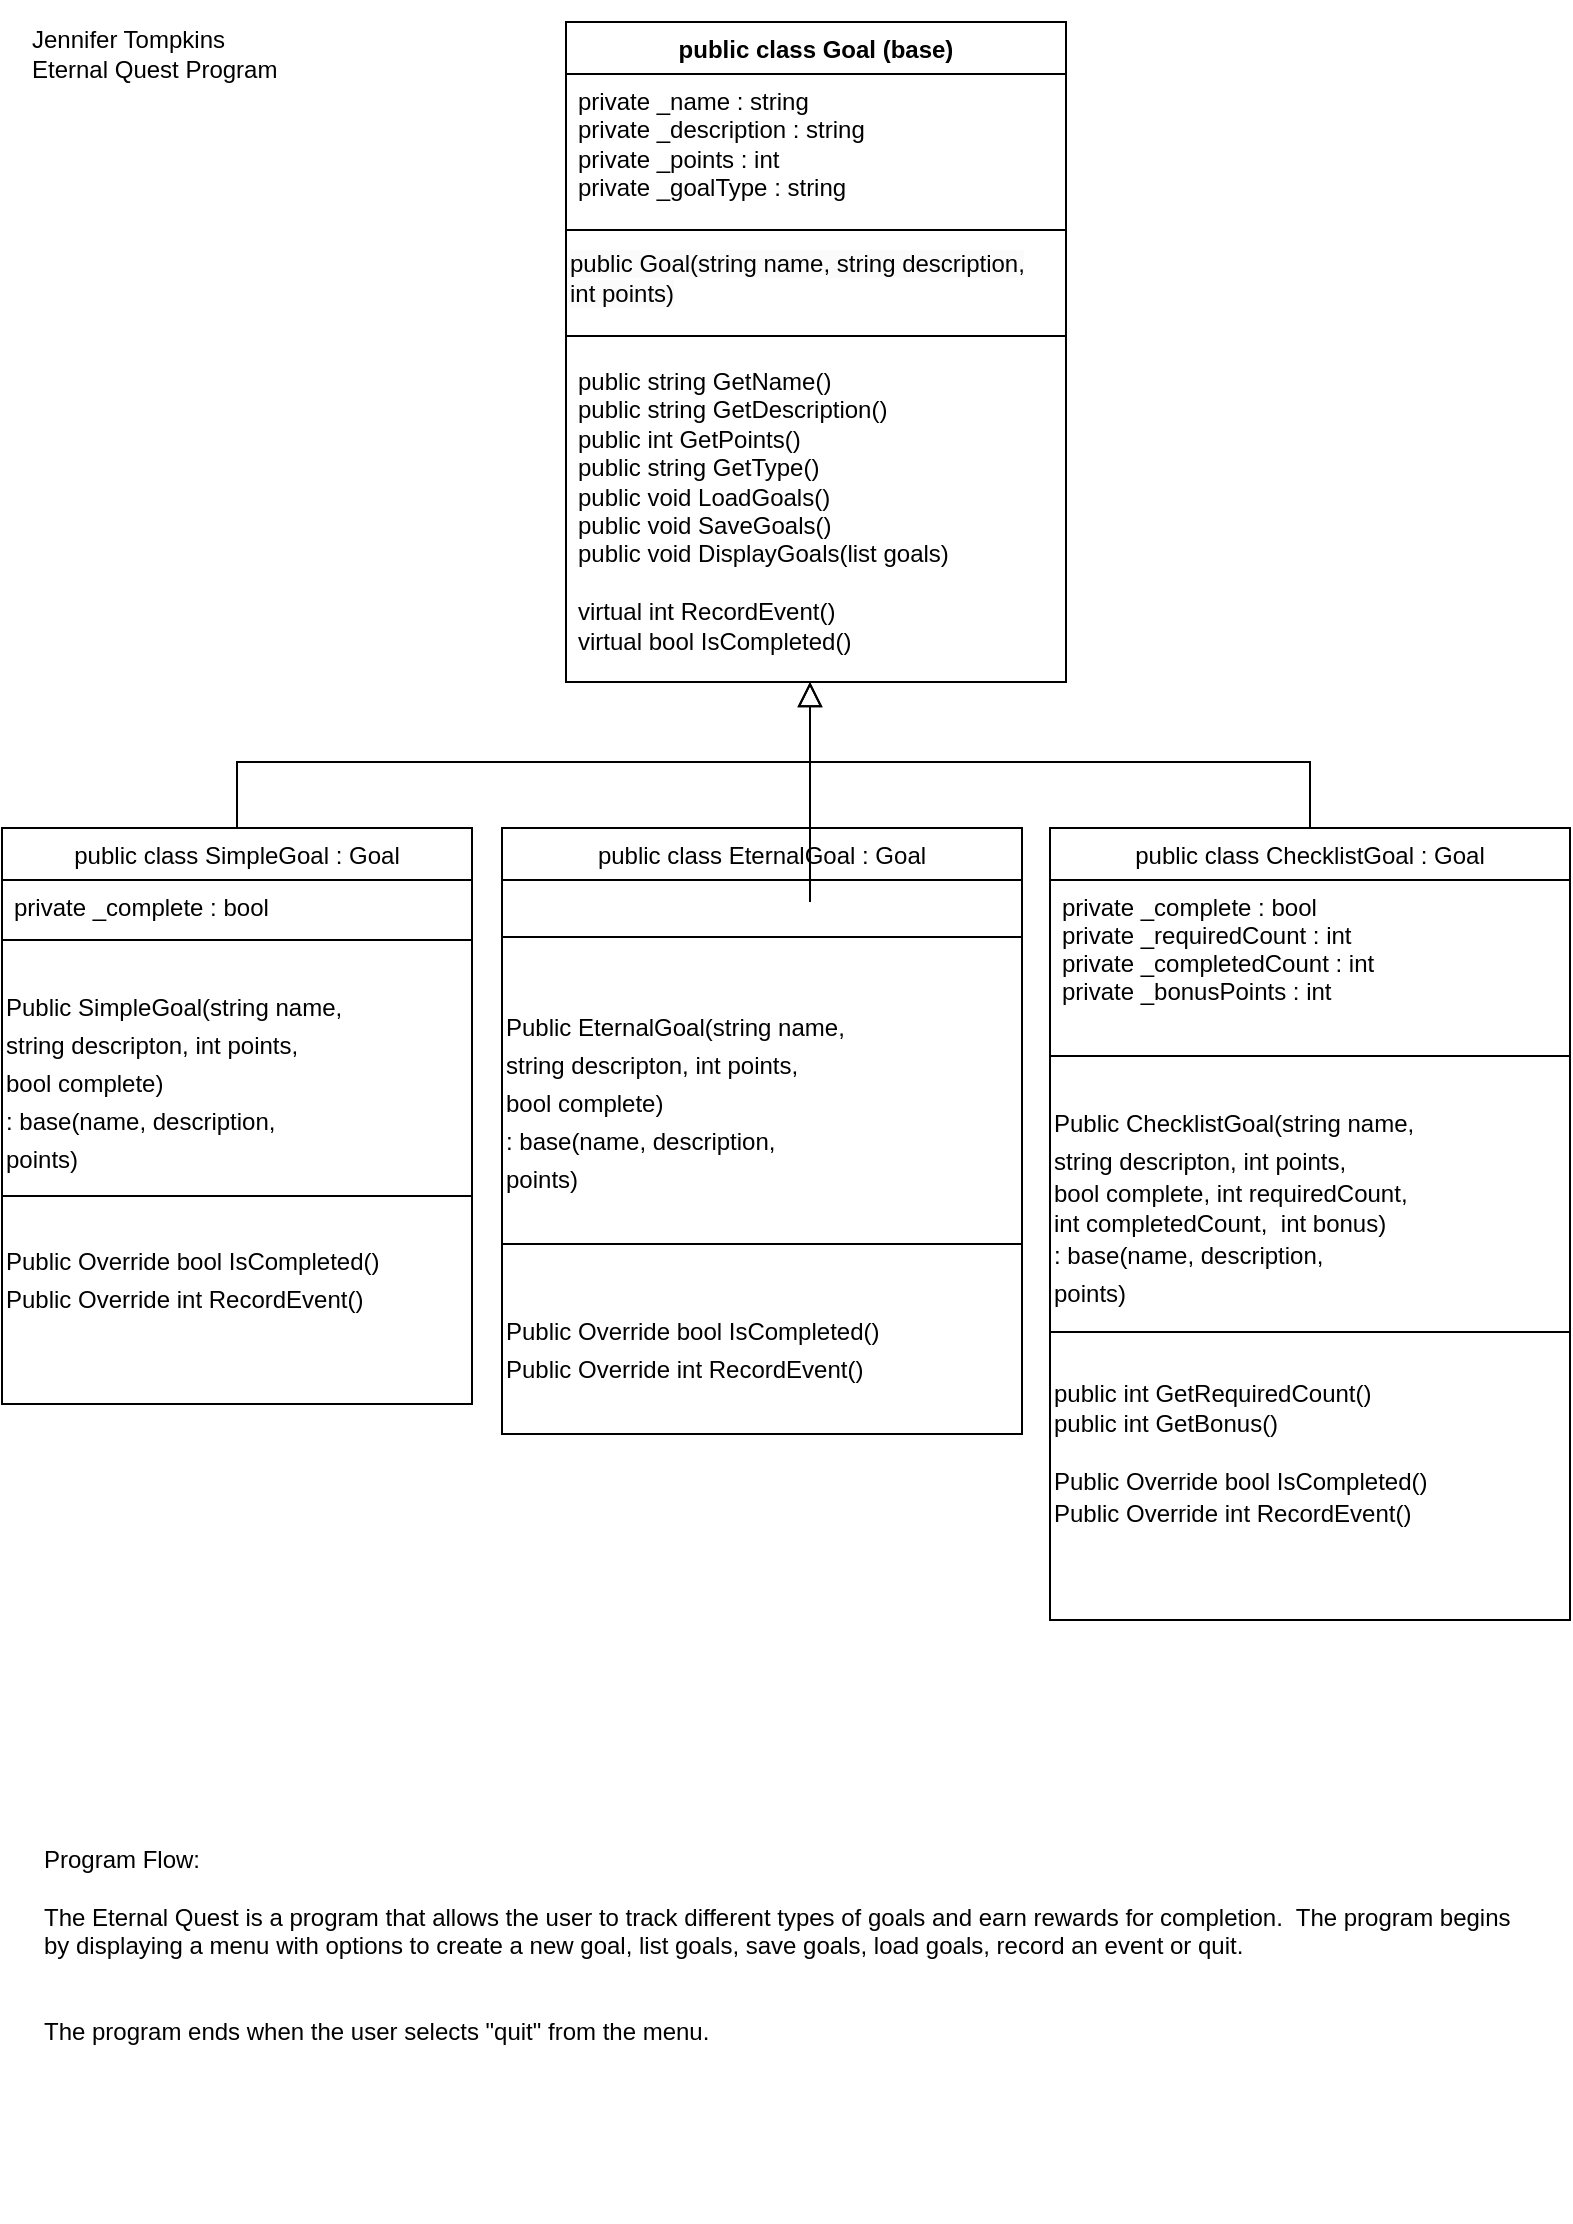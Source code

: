 <mxfile version="21.3.7" type="github">
  <diagram id="C5RBs43oDa-KdzZeNtuy" name="Page-1">
    <mxGraphModel dx="1434" dy="756" grid="0" gridSize="10" guides="1" tooltips="1" connect="1" arrows="1" fold="1" page="1" pageScale="1" pageWidth="827" pageHeight="1169" math="0" shadow="0">
      <root>
        <mxCell id="WIyWlLk6GJQsqaUBKTNV-0" />
        <mxCell id="WIyWlLk6GJQsqaUBKTNV-1" parent="WIyWlLk6GJQsqaUBKTNV-0" />
        <mxCell id="zkfFHV4jXpPFQw0GAbJ--6" value="public class SimpleGoal : Goal" style="swimlane;fontStyle=0;align=center;verticalAlign=top;childLayout=stackLayout;horizontal=1;startSize=26;horizontalStack=0;resizeParent=1;resizeLast=0;collapsible=1;marginBottom=0;rounded=0;shadow=0;strokeWidth=1;" parent="WIyWlLk6GJQsqaUBKTNV-1" vertex="1">
          <mxGeometry x="18" y="433" width="235" height="288" as="geometry">
            <mxRectangle x="130" y="380" width="160" height="26" as="alternateBounds" />
          </mxGeometry>
        </mxCell>
        <mxCell id="zkfFHV4jXpPFQw0GAbJ--7" value="private _complete : bool" style="text;align=left;verticalAlign=top;spacingLeft=4;spacingRight=4;overflow=hidden;rotatable=0;points=[[0,0.5],[1,0.5]];portConstraint=eastwest;" parent="zkfFHV4jXpPFQw0GAbJ--6" vertex="1">
          <mxGeometry y="26" width="235" height="26" as="geometry" />
        </mxCell>
        <mxCell id="zkfFHV4jXpPFQw0GAbJ--9" value="" style="line;html=1;strokeWidth=1;align=left;verticalAlign=middle;spacingTop=-1;spacingLeft=3;spacingRight=3;rotatable=0;labelPosition=right;points=[];portConstraint=eastwest;" parent="zkfFHV4jXpPFQw0GAbJ--6" vertex="1">
          <mxGeometry y="52" width="235" height="8" as="geometry" />
        </mxCell>
        <mxCell id="c2g-B70HKf2SZwhT3Vft-8" value="&lt;br&gt;&lt;table style=&quot;border-collapse:&lt;br/&gt; collapse;width:174pt&quot; width=&quot;233&quot; cellspacing=&quot;0&quot; cellpadding=&quot;0&quot; border=&quot;0&quot;&gt; &lt;colgroup&gt;&lt;col style=&quot;mso-width-source:userset;mso-width-alt:7936;width:174pt&quot; width=&quot;233&quot;&gt;&lt;/colgroup&gt; &lt;tbody&gt;&lt;tr style=&quot;height:14.25pt&quot; height=&quot;19&quot;&gt;  &lt;td style=&quot;height:14.25pt;width:174pt&quot; width=&quot;233&quot; class=&quot;xl63&quot; height=&quot;19&quot;&gt;Public SimpleGoal(string name,&amp;nbsp;&lt;/td&gt; &lt;/tr&gt; &lt;tr style=&quot;height:14.25pt&quot; height=&quot;19&quot;&gt;  &lt;td style=&quot;height:14.25pt&quot; height=&quot;19&quot;&gt;string descripton, int points,&lt;/td&gt; &lt;/tr&gt; &lt;tr style=&quot;height:14.25pt&quot; height=&quot;19&quot;&gt;  &lt;td style=&quot;height:14.25pt&quot; height=&quot;19&quot;&gt;bool complete)&lt;/td&gt; &lt;/tr&gt; &lt;tr style=&quot;height:14.25pt&quot; height=&quot;19&quot;&gt;  &lt;td style=&quot;height:14.25pt&quot; height=&quot;19&quot;&gt;: base(name, description,&lt;/td&gt; &lt;/tr&gt; &lt;tr style=&quot;height:14.25pt&quot; height=&quot;19&quot;&gt;  &lt;td style=&quot;height:14.25pt&quot; height=&quot;19&quot;&gt;points)&lt;/td&gt; &lt;/tr&gt;&lt;/tbody&gt;&lt;/table&gt;" style="text;html=1;align=left;verticalAlign=middle;resizable=0;points=[];autosize=1;strokeColor=none;fillColor=none;" vertex="1" parent="zkfFHV4jXpPFQw0GAbJ--6">
          <mxGeometry y="60" width="235" height="120" as="geometry" />
        </mxCell>
        <mxCell id="c2g-B70HKf2SZwhT3Vft-9" value="" style="line;strokeWidth=1;fillColor=none;align=left;verticalAlign=middle;spacingTop=-1;spacingLeft=3;spacingRight=3;rotatable=0;labelPosition=right;points=[];portConstraint=eastwest;strokeColor=inherit;" vertex="1" parent="zkfFHV4jXpPFQw0GAbJ--6">
          <mxGeometry y="180" width="235" height="8" as="geometry" />
        </mxCell>
        <mxCell id="c2g-B70HKf2SZwhT3Vft-10" value="&lt;br&gt;&lt;table style=&quot;border-collapse: collapse; width: 174pt;&quot; width=&quot;233&quot; cellspacing=&quot;0&quot; cellpadding=&quot;0&quot; border=&quot;0&quot;&gt; &lt;colgroup&gt;&lt;col style=&quot;mso-width-source:userset;mso-width-alt:7936;width:174pt&quot; width=&quot;233&quot;&gt;&lt;/colgroup&gt; &lt;tbody&gt;&lt;tr style=&quot;height:14.25pt&quot; height=&quot;19&quot;&gt;  &lt;td style=&quot;height:14.25pt;width:174pt&quot; width=&quot;233&quot; class=&quot;xl65&quot; height=&quot;19&quot;&gt;Public Override bool IsCompleted()&lt;/td&gt; &lt;/tr&gt; &lt;tr style=&quot;height:14.25pt&quot; height=&quot;19&quot;&gt;  &lt;td style=&quot;height:14.25pt&quot; class=&quot;xl65&quot; height=&quot;19&quot;&gt;Public Override int RecordEvent()&lt;/td&gt; &lt;/tr&gt; &lt;tr style=&quot;height:14.25pt&quot; height=&quot;19&quot;&gt;  &lt;td style=&quot;height:14.25pt&quot; height=&quot;19&quot;&gt;&lt;/td&gt; &lt;/tr&gt; &lt;tr style=&quot;height:14.25pt&quot; height=&quot;19&quot;&gt;  &lt;td style=&quot;height:14.25pt&quot; height=&quot;19&quot;&gt;&lt;br&gt;&lt;/td&gt; &lt;/tr&gt;&lt;/tbody&gt;&lt;/table&gt;" style="text;html=1;align=left;verticalAlign=middle;resizable=0;points=[];autosize=1;strokeColor=none;fillColor=none;" vertex="1" parent="zkfFHV4jXpPFQw0GAbJ--6">
          <mxGeometry y="188" width="235" height="100" as="geometry" />
        </mxCell>
        <mxCell id="zkfFHV4jXpPFQw0GAbJ--12" value="" style="endArrow=block;endSize=10;endFill=0;shadow=0;strokeWidth=1;rounded=0;edgeStyle=elbowEdgeStyle;elbow=vertical;" parent="WIyWlLk6GJQsqaUBKTNV-1" source="zkfFHV4jXpPFQw0GAbJ--6" edge="1">
          <mxGeometry width="160" relative="1" as="geometry">
            <mxPoint x="197" y="103" as="sourcePoint" />
            <mxPoint x="422" y="360" as="targetPoint" />
            <Array as="points">
              <mxPoint x="650" y="400" />
              <mxPoint x="790" y="400" />
              <mxPoint x="430" y="415" />
              <mxPoint x="430" y="415" />
            </Array>
          </mxGeometry>
        </mxCell>
        <mxCell id="c2g-B70HKf2SZwhT3Vft-1" value="public class Goal (base)" style="swimlane;fontStyle=1;align=center;verticalAlign=top;childLayout=stackLayout;horizontal=1;startSize=26;horizontalStack=0;resizeParent=1;resizeParentMax=0;resizeLast=0;collapsible=1;marginBottom=0;whiteSpace=wrap;html=1;" vertex="1" parent="WIyWlLk6GJQsqaUBKTNV-1">
          <mxGeometry x="300" y="30" width="250" height="330" as="geometry" />
        </mxCell>
        <mxCell id="c2g-B70HKf2SZwhT3Vft-2" value="private _name : string&lt;br&gt;private _description : string&lt;br&gt;private _points : int&lt;br&gt;private _goalType : string" style="text;strokeColor=none;fillColor=none;align=left;verticalAlign=top;spacingLeft=4;spacingRight=4;overflow=hidden;rotatable=0;points=[[0,0.5],[1,0.5]];portConstraint=eastwest;whiteSpace=wrap;html=1;" vertex="1" parent="c2g-B70HKf2SZwhT3Vft-1">
          <mxGeometry y="26" width="250" height="74" as="geometry" />
        </mxCell>
        <mxCell id="c2g-B70HKf2SZwhT3Vft-3" value="" style="line;strokeWidth=1;fillColor=none;align=left;verticalAlign=middle;spacingTop=-1;spacingLeft=3;spacingRight=3;rotatable=0;labelPosition=right;points=[];portConstraint=eastwest;strokeColor=inherit;" vertex="1" parent="c2g-B70HKf2SZwhT3Vft-1">
          <mxGeometry y="100" width="250" height="8" as="geometry" />
        </mxCell>
        <mxCell id="c2g-B70HKf2SZwhT3Vft-7" value="&lt;span style=&quot;color: rgb(0, 0, 0); font-family: Helvetica; font-size: 12px; font-style: normal; font-variant-ligatures: normal; font-variant-caps: normal; font-weight: 400; letter-spacing: normal; orphans: 2; text-align: left; text-indent: 0px; text-transform: none; widows: 2; word-spacing: 0px; -webkit-text-stroke-width: 0px; background-color: rgb(251, 251, 251); text-decoration-thickness: initial; text-decoration-style: initial; text-decoration-color: initial; float: none; display: inline !important;&quot;&gt;public Goal(string name, string description,&lt;/span&gt;&lt;br style=&quot;border-color: var(--border-color); color: rgb(0, 0, 0); font-family: Helvetica; font-size: 12px; font-style: normal; font-variant-ligatures: normal; font-variant-caps: normal; font-weight: 400; letter-spacing: normal; orphans: 2; text-align: left; text-indent: 0px; text-transform: none; widows: 2; word-spacing: 0px; -webkit-text-stroke-width: 0px; background-color: rgb(251, 251, 251); text-decoration-thickness: initial; text-decoration-style: initial; text-decoration-color: initial;&quot;&gt;&lt;span style=&quot;color: rgb(0, 0, 0); font-family: Helvetica; font-size: 12px; font-style: normal; font-variant-ligatures: normal; font-variant-caps: normal; font-weight: 400; letter-spacing: normal; orphans: 2; text-align: left; text-indent: 0px; text-transform: none; widows: 2; word-spacing: 0px; -webkit-text-stroke-width: 0px; background-color: rgb(251, 251, 251); text-decoration-thickness: initial; text-decoration-style: initial; text-decoration-color: initial; float: none; display: inline !important;&quot;&gt;int points)&lt;/span&gt;" style="text;html=1;align=left;verticalAlign=middle;resizable=0;points=[];autosize=1;strokeColor=none;fillColor=none;" vertex="1" parent="c2g-B70HKf2SZwhT3Vft-1">
          <mxGeometry y="108" width="250" height="40" as="geometry" />
        </mxCell>
        <mxCell id="c2g-B70HKf2SZwhT3Vft-6" value="" style="line;strokeWidth=1;fillColor=none;align=left;verticalAlign=middle;spacingTop=-1;spacingLeft=3;spacingRight=3;rotatable=0;labelPosition=right;points=[];portConstraint=eastwest;strokeColor=inherit;" vertex="1" parent="c2g-B70HKf2SZwhT3Vft-1">
          <mxGeometry y="148" width="250" height="18" as="geometry" />
        </mxCell>
        <mxCell id="c2g-B70HKf2SZwhT3Vft-4" value="public string GetName()&lt;br&gt;public string GetDescription()&lt;br&gt;public int GetPoints()&lt;br&gt;public string GetType()&lt;br&gt;public void LoadGoals()&lt;br&gt;public void SaveGoals()&lt;br&gt;public void DisplayGoals(list goals)&lt;br&gt;&lt;br&gt;virtual int RecordEvent()&lt;br&gt;virtual bool IsCompleted()" style="text;strokeColor=none;fillColor=none;align=left;verticalAlign=top;spacingLeft=4;spacingRight=4;overflow=hidden;rotatable=0;points=[[0,0.5],[1,0.5]];portConstraint=eastwest;whiteSpace=wrap;html=1;" vertex="1" parent="c2g-B70HKf2SZwhT3Vft-1">
          <mxGeometry y="166" width="250" height="164" as="geometry" />
        </mxCell>
        <mxCell id="c2g-B70HKf2SZwhT3Vft-13" value="public class EternalGoal : Goal" style="swimlane;fontStyle=0;align=center;verticalAlign=top;childLayout=stackLayout;horizontal=1;startSize=26;horizontalStack=0;resizeParent=1;resizeLast=0;collapsible=1;marginBottom=0;rounded=0;shadow=0;strokeWidth=1;" vertex="1" parent="WIyWlLk6GJQsqaUBKTNV-1">
          <mxGeometry x="268" y="433" width="260" height="303" as="geometry">
            <mxRectangle x="130" y="380" width="160" height="26" as="alternateBounds" />
          </mxGeometry>
        </mxCell>
        <mxCell id="c2g-B70HKf2SZwhT3Vft-15" value="" style="line;html=1;strokeWidth=1;align=left;verticalAlign=middle;spacingTop=-1;spacingLeft=3;spacingRight=3;rotatable=0;labelPosition=right;points=[];portConstraint=eastwest;" vertex="1" parent="c2g-B70HKf2SZwhT3Vft-13">
          <mxGeometry y="26" width="260" height="57" as="geometry" />
        </mxCell>
        <mxCell id="c2g-B70HKf2SZwhT3Vft-16" value="&lt;table style=&quot;border-collapse:&lt;br/&gt; collapse;width:174pt&quot; width=&quot;233&quot; cellspacing=&quot;0&quot; cellpadding=&quot;0&quot; border=&quot;0&quot;&gt; &lt;colgroup&gt;&lt;col style=&quot;mso-width-source:userset;mso-width-alt:7936;width:174pt&quot; width=&quot;233&quot;&gt;&lt;/colgroup&gt; &lt;tbody&gt;&lt;tr style=&quot;height:14.25pt&quot; height=&quot;19&quot;&gt;  &lt;td style=&quot;height:14.25pt;width:174pt&quot; width=&quot;233&quot; class=&quot;xl63&quot; height=&quot;19&quot;&gt;Public EternalGoal(string name,&amp;nbsp;&lt;/td&gt; &lt;/tr&gt; &lt;tr style=&quot;height:14.25pt&quot; height=&quot;19&quot;&gt;  &lt;td style=&quot;height:14.25pt&quot; height=&quot;19&quot;&gt;string descripton, int points,&lt;/td&gt; &lt;/tr&gt; &lt;tr style=&quot;height:14.25pt&quot; height=&quot;19&quot;&gt;  &lt;td style=&quot;height:14.25pt&quot; height=&quot;19&quot;&gt;bool complete)&lt;/td&gt; &lt;/tr&gt; &lt;tr style=&quot;height:14.25pt&quot; height=&quot;19&quot;&gt;  &lt;td style=&quot;height:14.25pt&quot; height=&quot;19&quot;&gt;: base(name, description,&lt;/td&gt; &lt;/tr&gt; &lt;tr style=&quot;height:14.25pt&quot; height=&quot;19&quot;&gt;  &lt;td style=&quot;height:14.25pt&quot; height=&quot;19&quot;&gt;points)&lt;/td&gt; &lt;/tr&gt;&lt;/tbody&gt;&lt;/table&gt;" style="text;html=1;align=left;verticalAlign=middle;resizable=0;points=[];autosize=1;strokeColor=none;fillColor=none;" vertex="1" parent="c2g-B70HKf2SZwhT3Vft-13">
          <mxGeometry y="83" width="260" height="110" as="geometry" />
        </mxCell>
        <mxCell id="c2g-B70HKf2SZwhT3Vft-17" value="" style="line;strokeWidth=1;fillColor=none;align=left;verticalAlign=middle;spacingTop=-1;spacingLeft=3;spacingRight=3;rotatable=0;labelPosition=right;points=[];portConstraint=eastwest;strokeColor=inherit;" vertex="1" parent="c2g-B70HKf2SZwhT3Vft-13">
          <mxGeometry y="193" width="260" height="30" as="geometry" />
        </mxCell>
        <mxCell id="c2g-B70HKf2SZwhT3Vft-18" value="&lt;br&gt;&lt;table style=&quot;border-collapse: collapse; width: 174pt;&quot; width=&quot;233&quot; cellspacing=&quot;0&quot; cellpadding=&quot;0&quot; border=&quot;0&quot;&gt; &lt;colgroup&gt;&lt;col style=&quot;mso-width-source:userset;mso-width-alt:7936;width:174pt&quot; width=&quot;233&quot;&gt;&lt;/colgroup&gt; &lt;tbody&gt;&lt;tr style=&quot;height:14.25pt&quot; height=&quot;19&quot;&gt;  &lt;td style=&quot;height:14.25pt;width:174pt&quot; width=&quot;233&quot; class=&quot;xl65&quot; height=&quot;19&quot;&gt;Public Override bool IsCompleted()&lt;/td&gt; &lt;/tr&gt; &lt;tr style=&quot;height:14.25pt&quot; height=&quot;19&quot;&gt;  &lt;td style=&quot;height:14.25pt&quot; class=&quot;xl65&quot; height=&quot;19&quot;&gt;Public Override int RecordEvent()&lt;/td&gt; &lt;/tr&gt; &lt;tr style=&quot;height:14.25pt&quot; height=&quot;19&quot;&gt;  &lt;td style=&quot;height:14.25pt&quot; height=&quot;19&quot;&gt;&lt;/td&gt;&lt;/tr&gt;&lt;/tbody&gt;&lt;/table&gt;" style="text;html=1;align=left;verticalAlign=middle;resizable=0;points=[];autosize=1;strokeColor=none;fillColor=none;" vertex="1" parent="c2g-B70HKf2SZwhT3Vft-13">
          <mxGeometry y="223" width="260" height="80" as="geometry" />
        </mxCell>
        <mxCell id="c2g-B70HKf2SZwhT3Vft-19" value="public class ChecklistGoal : Goal" style="swimlane;fontStyle=0;align=center;verticalAlign=top;childLayout=stackLayout;horizontal=1;startSize=26;horizontalStack=0;resizeParent=1;resizeLast=0;collapsible=1;marginBottom=0;rounded=0;shadow=0;strokeWidth=1;" vertex="1" parent="WIyWlLk6GJQsqaUBKTNV-1">
          <mxGeometry x="542" y="433" width="260" height="396" as="geometry">
            <mxRectangle x="130" y="380" width="160" height="26" as="alternateBounds" />
          </mxGeometry>
        </mxCell>
        <mxCell id="c2g-B70HKf2SZwhT3Vft-20" value="private _complete : bool&#xa;private _requiredCount : int&#xa;private _completedCount : int&#xa;private _bonusPoints : int" style="text;align=left;verticalAlign=top;spacingLeft=4;spacingRight=4;overflow=hidden;rotatable=0;points=[[0,0.5],[1,0.5]];portConstraint=eastwest;" vertex="1" parent="c2g-B70HKf2SZwhT3Vft-19">
          <mxGeometry y="26" width="260" height="84" as="geometry" />
        </mxCell>
        <mxCell id="c2g-B70HKf2SZwhT3Vft-21" value="" style="line;html=1;strokeWidth=1;align=left;verticalAlign=middle;spacingTop=-1;spacingLeft=3;spacingRight=3;rotatable=0;labelPosition=right;points=[];portConstraint=eastwest;" vertex="1" parent="c2g-B70HKf2SZwhT3Vft-19">
          <mxGeometry y="110" width="260" height="8" as="geometry" />
        </mxCell>
        <mxCell id="c2g-B70HKf2SZwhT3Vft-22" value="&lt;br&gt;&lt;table style=&quot;border-collapse:&lt;br/&gt; collapse;width:174pt&quot; width=&quot;233&quot; cellspacing=&quot;0&quot; cellpadding=&quot;0&quot; border=&quot;0&quot;&gt; &lt;colgroup&gt;&lt;col style=&quot;mso-width-source:userset;mso-width-alt:7936;width:174pt&quot; width=&quot;233&quot;&gt;&lt;/colgroup&gt; &lt;tbody&gt;&lt;tr style=&quot;height:14.25pt&quot; height=&quot;19&quot;&gt;  &lt;td style=&quot;height:14.25pt;width:174pt&quot; width=&quot;233&quot; class=&quot;xl63&quot; height=&quot;19&quot;&gt;Public ChecklistGoal(string name,&amp;nbsp;&lt;/td&gt; &lt;/tr&gt; &lt;tr style=&quot;height:14.25pt&quot; height=&quot;19&quot;&gt;  &lt;td style=&quot;height:14.25pt&quot; height=&quot;19&quot;&gt;string descripton, int points,&lt;/td&gt; &lt;/tr&gt; &lt;tr style=&quot;height:14.25pt&quot; height=&quot;19&quot;&gt;  &lt;td style=&quot;height:14.25pt&quot; height=&quot;19&quot;&gt;bool complete, int requiredCount,&lt;br&gt;int completedCount,&amp;nbsp; int bonus)&lt;/td&gt; &lt;/tr&gt; &lt;tr style=&quot;height:14.25pt&quot; height=&quot;19&quot;&gt;  &lt;td style=&quot;height:14.25pt&quot; height=&quot;19&quot;&gt;: base(name, description,&lt;/td&gt; &lt;/tr&gt; &lt;tr style=&quot;height:14.25pt&quot; height=&quot;19&quot;&gt;  &lt;td style=&quot;height:14.25pt&quot; height=&quot;19&quot;&gt;points)&lt;/td&gt; &lt;/tr&gt;&lt;/tbody&gt;&lt;/table&gt;" style="text;html=1;align=left;verticalAlign=middle;resizable=0;points=[];autosize=1;strokeColor=none;fillColor=none;" vertex="1" parent="c2g-B70HKf2SZwhT3Vft-19">
          <mxGeometry y="118" width="260" height="130" as="geometry" />
        </mxCell>
        <mxCell id="c2g-B70HKf2SZwhT3Vft-23" value="" style="line;strokeWidth=1;fillColor=none;align=left;verticalAlign=middle;spacingTop=-1;spacingLeft=3;spacingRight=3;rotatable=0;labelPosition=right;points=[];portConstraint=eastwest;strokeColor=inherit;" vertex="1" parent="c2g-B70HKf2SZwhT3Vft-19">
          <mxGeometry y="248" width="260" height="8" as="geometry" />
        </mxCell>
        <mxCell id="c2g-B70HKf2SZwhT3Vft-24" value="&lt;br&gt;&lt;table style=&quot;border-collapse: collapse; width: 174pt;&quot; width=&quot;233&quot; cellspacing=&quot;0&quot; cellpadding=&quot;0&quot; border=&quot;0&quot;&gt; &lt;colgroup&gt;&lt;col style=&quot;mso-width-source:userset;mso-width-alt:7936;width:174pt&quot; width=&quot;233&quot;&gt;&lt;/colgroup&gt; &lt;tbody&gt;&lt;tr style=&quot;height:14.25pt&quot; height=&quot;19&quot;&gt;  &lt;td style=&quot;height:14.25pt;width:174pt&quot; width=&quot;233&quot; class=&quot;xl65&quot; height=&quot;19&quot;&gt;public int GetRequiredCount()&lt;br&gt;public int GetBonus()&lt;br&gt;&lt;br&gt;Public Override bool IsCompleted()&lt;/td&gt; &lt;/tr&gt; &lt;tr style=&quot;height:14.25pt&quot; height=&quot;19&quot;&gt;  &lt;td style=&quot;height:14.25pt&quot; class=&quot;xl65&quot; height=&quot;19&quot;&gt;Public Override int RecordEvent()&lt;/td&gt; &lt;/tr&gt; &lt;tr style=&quot;height:14.25pt&quot; height=&quot;19&quot;&gt;  &lt;td style=&quot;height:14.25pt&quot; height=&quot;19&quot;&gt;&lt;/td&gt; &lt;/tr&gt; &lt;tr style=&quot;height:14.25pt&quot; height=&quot;19&quot;&gt;  &lt;td style=&quot;height:14.25pt&quot; height=&quot;19&quot;&gt;&lt;br&gt;&lt;/td&gt; &lt;/tr&gt;&lt;/tbody&gt;&lt;/table&gt;" style="text;html=1;align=left;verticalAlign=middle;resizable=0;points=[];autosize=1;strokeColor=none;fillColor=none;" vertex="1" parent="c2g-B70HKf2SZwhT3Vft-19">
          <mxGeometry y="256" width="260" height="140" as="geometry" />
        </mxCell>
        <mxCell id="c2g-B70HKf2SZwhT3Vft-27" value="" style="endArrow=block;endSize=10;endFill=0;shadow=0;strokeWidth=1;rounded=0;edgeStyle=elbowEdgeStyle;elbow=vertical;exitX=0.5;exitY=0;exitDx=0;exitDy=0;" edge="1" parent="WIyWlLk6GJQsqaUBKTNV-1" source="c2g-B70HKf2SZwhT3Vft-19">
          <mxGeometry width="160" relative="1" as="geometry">
            <mxPoint x="874" y="330" as="sourcePoint" />
            <mxPoint x="422" y="360" as="targetPoint" />
            <Array as="points">
              <mxPoint x="650" y="400" />
              <mxPoint x="882" y="385" />
              <mxPoint x="1242" y="370" />
              <mxPoint x="852" y="360" />
            </Array>
          </mxGeometry>
        </mxCell>
        <mxCell id="c2g-B70HKf2SZwhT3Vft-29" value="" style="endArrow=none;html=1;rounded=0;" edge="1" parent="WIyWlLk6GJQsqaUBKTNV-1">
          <mxGeometry width="50" height="50" relative="1" as="geometry">
            <mxPoint x="422" y="470" as="sourcePoint" />
            <mxPoint x="422" y="400" as="targetPoint" />
          </mxGeometry>
        </mxCell>
        <mxCell id="c2g-B70HKf2SZwhT3Vft-30" value="Jennifer Tompkins&lt;br&gt;Eternal Quest Program" style="text;html=1;strokeColor=none;fillColor=none;align=left;verticalAlign=middle;whiteSpace=wrap;rounded=0;" vertex="1" parent="WIyWlLk6GJQsqaUBKTNV-1">
          <mxGeometry x="31" y="19" width="204" height="54" as="geometry" />
        </mxCell>
        <mxCell id="c2g-B70HKf2SZwhT3Vft-31" value="Program Flow:&lt;br&gt;&lt;br&gt;The Eternal Quest is a program that allows the user to track different types of goals and earn rewards for completion.&amp;nbsp; The program begins by displaying a menu with options to create a new goal, list goals, save goals, load goals, record an event or quit.&lt;br&gt;&lt;br&gt;&lt;br&gt;The program ends when the user selects &quot;quit&quot; from the menu." style="text;html=1;strokeColor=none;fillColor=none;align=left;verticalAlign=middle;whiteSpace=wrap;rounded=0;" vertex="1" parent="WIyWlLk6GJQsqaUBKTNV-1">
          <mxGeometry x="37" y="853" width="751" height="277" as="geometry" />
        </mxCell>
      </root>
    </mxGraphModel>
  </diagram>
</mxfile>
